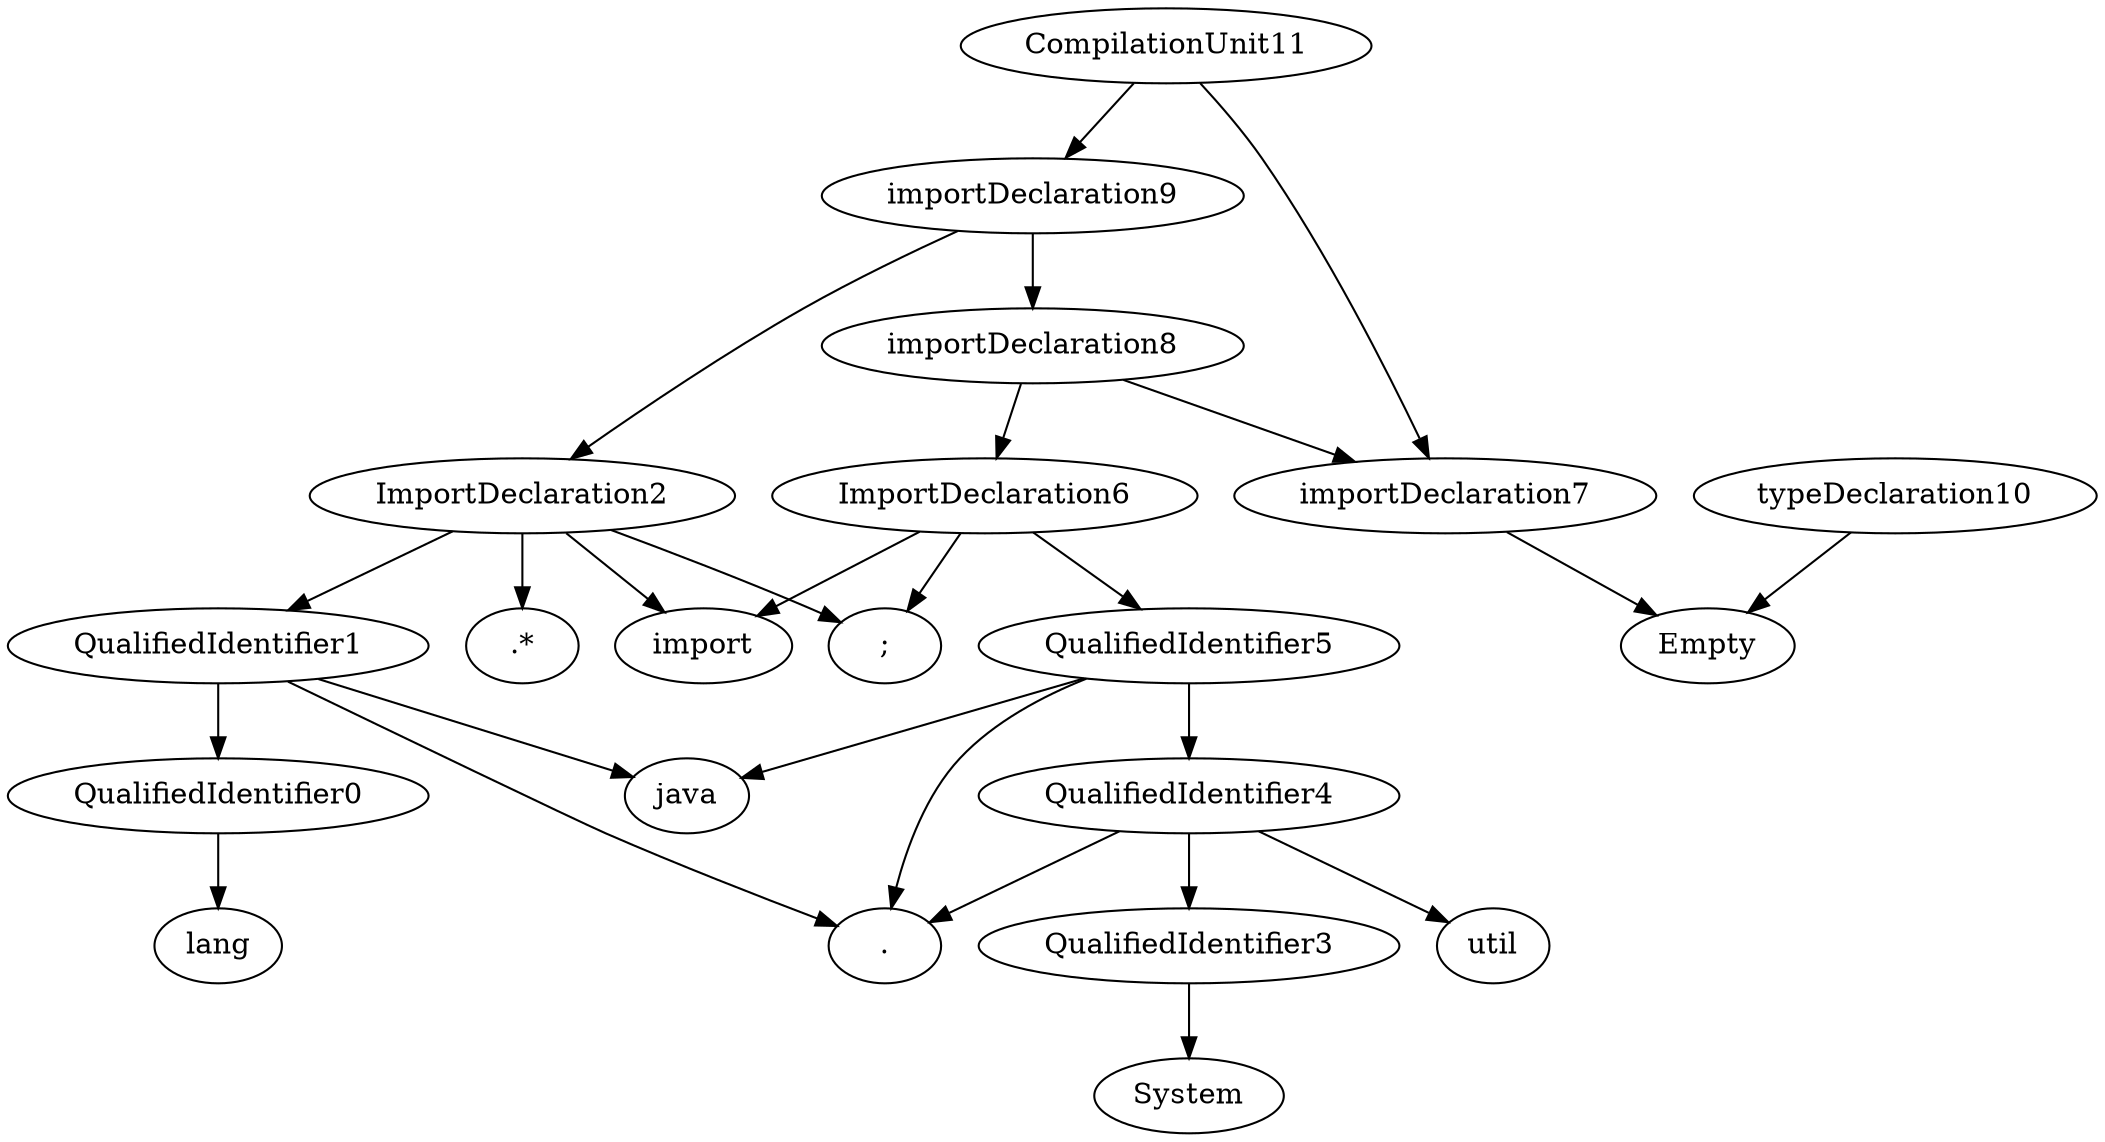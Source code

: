 digraph G {
CompilationUnit11 -> "importDeclaration9"
CompilationUnit11 -> "importDeclaration7"
typeDeclaration10 -> "Empty"
importDeclaration9 -> "ImportDeclaration2"
importDeclaration9 -> "importDeclaration8"
importDeclaration8 -> "ImportDeclaration6"
importDeclaration8 -> "importDeclaration7"
importDeclaration7 -> "Empty"
ImportDeclaration6 -> "import"
ImportDeclaration6 -> "QualifiedIdentifier5"
ImportDeclaration6 -> ";"
QualifiedIdentifier5 -> "java"
QualifiedIdentifier5 -> "."
QualifiedIdentifier5 -> "QualifiedIdentifier4"
QualifiedIdentifier4 -> "util"
QualifiedIdentifier4 -> "."
QualifiedIdentifier4 -> "QualifiedIdentifier3"
QualifiedIdentifier3 -> "System"
ImportDeclaration2 -> "import"
ImportDeclaration2 -> "QualifiedIdentifier1"
ImportDeclaration2 -> ".*"
ImportDeclaration2 -> ";"
QualifiedIdentifier1 -> "java"
QualifiedIdentifier1 -> "."
QualifiedIdentifier1 -> "QualifiedIdentifier0"
QualifiedIdentifier0 -> "lang"

}